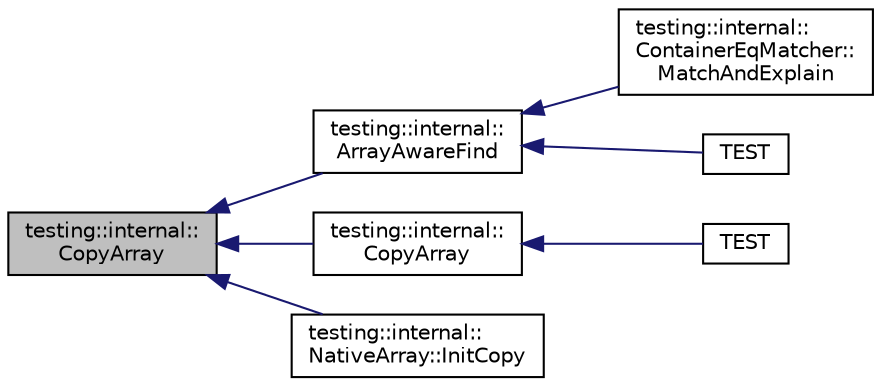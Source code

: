 digraph "testing::internal::CopyArray"
{
  edge [fontname="Helvetica",fontsize="10",labelfontname="Helvetica",labelfontsize="10"];
  node [fontname="Helvetica",fontsize="10",shape=record];
  rankdir="LR";
  Node574 [label="testing::internal::\lCopyArray",height=0.2,width=0.4,color="black", fillcolor="grey75", style="filled", fontcolor="black"];
  Node574 -> Node575 [dir="back",color="midnightblue",fontsize="10",style="solid",fontname="Helvetica"];
  Node575 [label="testing::internal::\lArrayAwareFind",height=0.2,width=0.4,color="black", fillcolor="white", style="filled",URL="$d0/da7/namespacetesting_1_1internal.html#a94a857fe6ff32cf4fdc4769a4071f239"];
  Node575 -> Node576 [dir="back",color="midnightblue",fontsize="10",style="solid",fontname="Helvetica"];
  Node576 [label="testing::internal::\lContainerEqMatcher::\lMatchAndExplain",height=0.2,width=0.4,color="black", fillcolor="white", style="filled",URL="$d8/d85/classtesting_1_1internal_1_1_container_eq_matcher.html#a348c6139776dd7d713d100e406ee38f4"];
  Node575 -> Node577 [dir="back",color="midnightblue",fontsize="10",style="solid",fontname="Helvetica"];
  Node577 [label="TEST",height=0.2,width=0.4,color="black", fillcolor="white", style="filled",URL="$df/d01/gtest__unittest_8cc.html#a563807f4b8c6d7fbf2945f279e38468e"];
  Node574 -> Node578 [dir="back",color="midnightblue",fontsize="10",style="solid",fontname="Helvetica"];
  Node578 [label="testing::internal::\lCopyArray",height=0.2,width=0.4,color="black", fillcolor="white", style="filled",URL="$d0/da7/namespacetesting_1_1internal.html#afb1b9728aaaf6d9fe6246a19cfe3f7f5"];
  Node578 -> Node579 [dir="back",color="midnightblue",fontsize="10",style="solid",fontname="Helvetica"];
  Node579 [label="TEST",height=0.2,width=0.4,color="black", fillcolor="white", style="filled",URL="$df/d01/gtest__unittest_8cc.html#ad6d3761861147173657e547cb118877f"];
  Node574 -> Node580 [dir="back",color="midnightblue",fontsize="10",style="solid",fontname="Helvetica"];
  Node580 [label="testing::internal::\lNativeArray::InitCopy",height=0.2,width=0.4,color="black", fillcolor="white", style="filled",URL="$d3/d87/classtesting_1_1internal_1_1_native_array.html#a8c0069cc09f559785fe4923fc118056f"];
}
